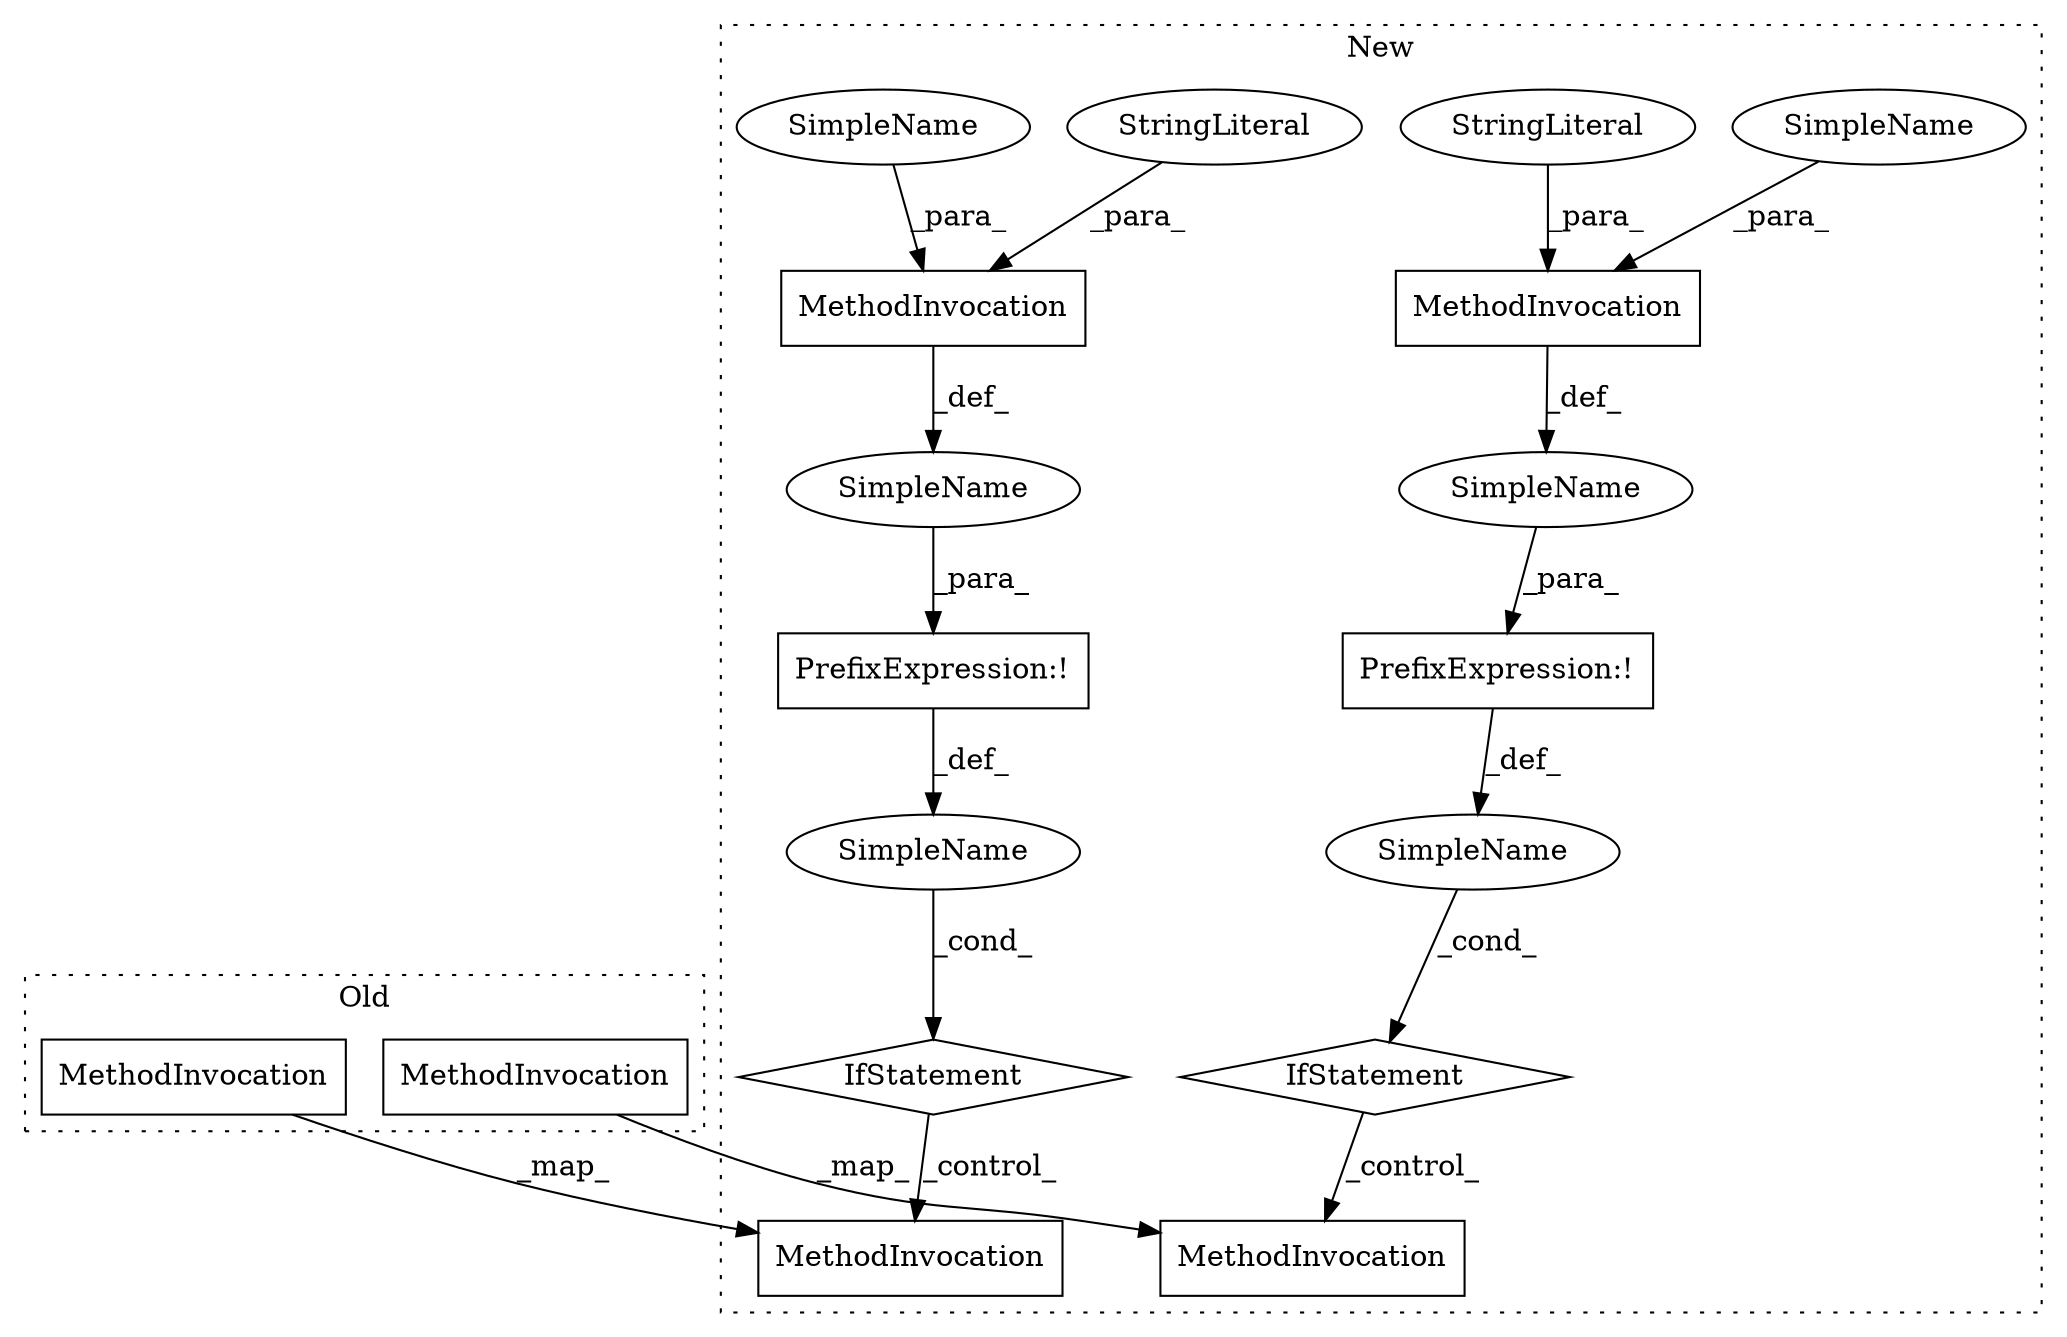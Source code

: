 digraph G {
subgraph cluster0 {
4 [label="MethodInvocation" a="32" s="41988" l="20" shape="box"];
8 [label="MethodInvocation" a="32" s="42019" l="23" shape="box"];
label = "Old";
style="dotted";
}
subgraph cluster1 {
1 [label="IfStatement" a="25" s="42227,42261" l="4,2" shape="diamond"];
2 [label="IfStatement" a="25" s="42308,42345" l="4,2" shape="diamond"];
3 [label="MethodInvocation" a="32" s="42232,42260" l="8,1" shape="box"];
5 [label="MethodInvocation" a="32" s="42360" l="23" shape="box"];
6 [label="MethodInvocation" a="32" s="42313,42344" l="8,1" shape="box"];
7 [label="MethodInvocation" a="32" s="42276" l="20" shape="box"];
9 [label="SimpleName" a="42" s="" l="" shape="ellipse"];
10 [label="SimpleName" a="42" s="" l="" shape="ellipse"];
11 [label="SimpleName" a="42" s="42321" l="4" shape="ellipse"];
12 [label="SimpleName" a="42" s="42240" l="4" shape="ellipse"];
13 [label="SimpleName" a="42" s="" l="" shape="ellipse"];
14 [label="SimpleName" a="42" s="" l="" shape="ellipse"];
15 [label="StringLiteral" a="45" s="42326" l="18" shape="ellipse"];
16 [label="StringLiteral" a="45" s="42245" l="15" shape="ellipse"];
17 [label="PrefixExpression:!" a="38" s="42312" l="1" shape="box"];
18 [label="PrefixExpression:!" a="38" s="42231" l="1" shape="box"];
label = "New";
style="dotted";
}
1 -> 7 [label="_control_"];
2 -> 5 [label="_control_"];
3 -> 14 [label="_def_"];
4 -> 7 [label="_map_"];
6 -> 10 [label="_def_"];
8 -> 5 [label="_map_"];
9 -> 2 [label="_cond_"];
10 -> 17 [label="_para_"];
11 -> 6 [label="_para_"];
12 -> 3 [label="_para_"];
13 -> 1 [label="_cond_"];
14 -> 18 [label="_para_"];
15 -> 6 [label="_para_"];
16 -> 3 [label="_para_"];
17 -> 9 [label="_def_"];
18 -> 13 [label="_def_"];
}